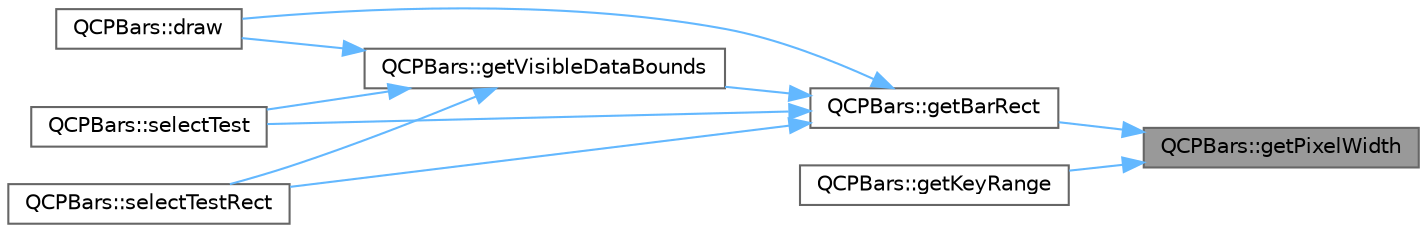 digraph "QCPBars::getPixelWidth"
{
 // LATEX_PDF_SIZE
  bgcolor="transparent";
  edge [fontname=Helvetica,fontsize=10,labelfontname=Helvetica,labelfontsize=10];
  node [fontname=Helvetica,fontsize=10,shape=box,height=0.2,width=0.4];
  rankdir="RL";
  Node1 [label="QCPBars::getPixelWidth",height=0.2,width=0.4,color="gray40", fillcolor="grey60", style="filled", fontcolor="black",tooltip=" "];
  Node1 -> Node2 [dir="back",color="steelblue1",style="solid"];
  Node2 [label="QCPBars::getBarRect",height=0.2,width=0.4,color="grey40", fillcolor="white", style="filled",URL="$class_q_c_p_bars.html#a01b87e38e5d5089d214646d2af7896ea",tooltip=" "];
  Node2 -> Node3 [dir="back",color="steelblue1",style="solid"];
  Node3 [label="QCPBars::draw",height=0.2,width=0.4,color="grey40", fillcolor="white", style="filled",URL="$class_q_c_p_bars.html#aa267c20650d55084c3f47cb2f8fac9dc",tooltip=" "];
  Node2 -> Node4 [dir="back",color="steelblue1",style="solid"];
  Node4 [label="QCPBars::getVisibleDataBounds",height=0.2,width=0.4,color="grey40", fillcolor="white", style="filled",URL="$class_q_c_p_bars.html#ac8b6b514a665a7bff4fb080413ba996a",tooltip=" "];
  Node4 -> Node3 [dir="back",color="steelblue1",style="solid"];
  Node4 -> Node5 [dir="back",color="steelblue1",style="solid"];
  Node5 [label="QCPBars::selectTest",height=0.2,width=0.4,color="grey40", fillcolor="white", style="filled",URL="$class_q_c_p_bars.html#a121f899c27af3186fe93dcd0eb98f49b",tooltip=" "];
  Node4 -> Node6 [dir="back",color="steelblue1",style="solid"];
  Node6 [label="QCPBars::selectTestRect",height=0.2,width=0.4,color="grey40", fillcolor="white", style="filled",URL="$class_q_c_p_bars.html#ab03bb6125c3e983b89d694f75ce6b3d5",tooltip=" "];
  Node2 -> Node5 [dir="back",color="steelblue1",style="solid"];
  Node2 -> Node6 [dir="back",color="steelblue1",style="solid"];
  Node1 -> Node7 [dir="back",color="steelblue1",style="solid"];
  Node7 [label="QCPBars::getKeyRange",height=0.2,width=0.4,color="grey40", fillcolor="white", style="filled",URL="$class_q_c_p_bars.html#ac5a3854774d9d9cd129b1eae1426de2d",tooltip=" "];
}
